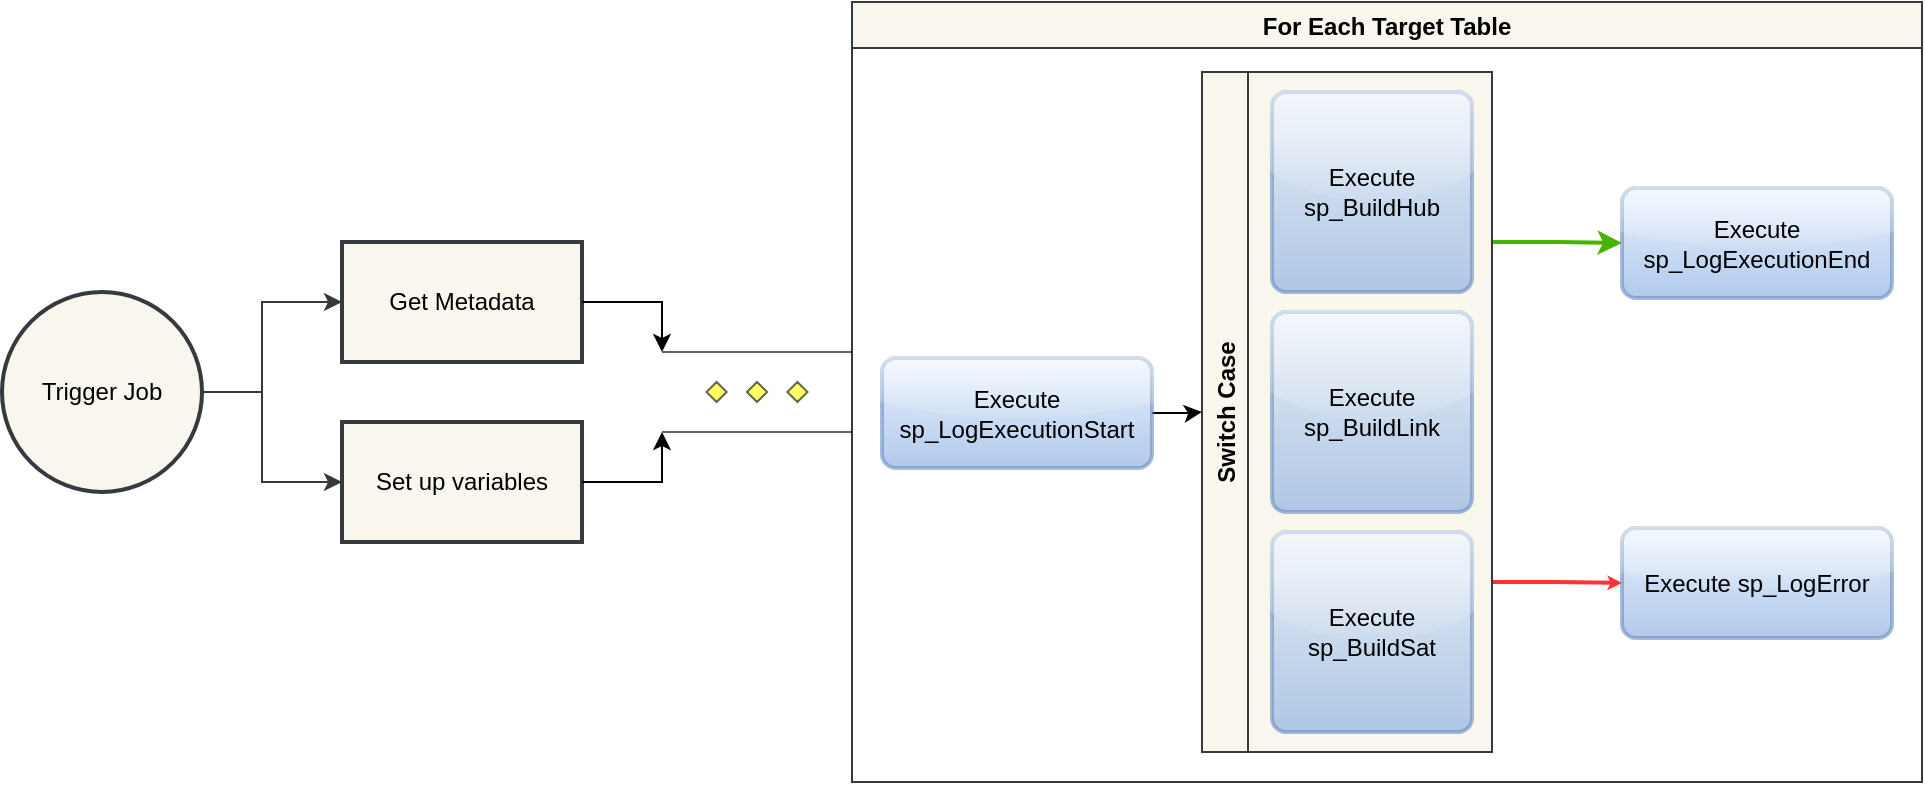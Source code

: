 <mxfile version="18.0.3" type="onedrive"><diagram id="vT8lZdG2kbAYZik-GC2-" name="Page-1"><mxGraphModel dx="1527" dy="849" grid="1" gridSize="10" guides="1" tooltips="1" connect="1" arrows="1" fold="1" page="1" pageScale="1" pageWidth="1100" pageHeight="850" math="0" shadow="0"><root><mxCell id="0"/><mxCell id="1" parent="0"/><mxCell id="axupk2b8K8btwdo6IKiO-41" value="" style="group" vertex="1" connectable="0" parent="1"><mxGeometry x="30" y="220" width="960" height="390" as="geometry"/></mxCell><mxCell id="axupk2b8K8btwdo6IKiO-1" value="Trigger Job" style="strokeWidth=2;html=1;shape=mxgraph.flowchart.start_2;whiteSpace=wrap;sketch=0;fillColor=#f9f7ed;strokeColor=#36393d;" vertex="1" parent="axupk2b8K8btwdo6IKiO-41"><mxGeometry y="145" width="100" height="100" as="geometry"/></mxCell><mxCell id="axupk2b8K8btwdo6IKiO-2" value="Get Metadata" style="whiteSpace=wrap;html=1;strokeWidth=2;sketch=0;fillColor=#f9f7ed;strokeColor=#36393d;" vertex="1" parent="axupk2b8K8btwdo6IKiO-41"><mxGeometry x="170" y="120" width="120" height="60" as="geometry"/></mxCell><mxCell id="axupk2b8K8btwdo6IKiO-3" value="" style="edgeStyle=orthogonalEdgeStyle;rounded=0;orthogonalLoop=1;jettySize=auto;html=1;sketch=0;fillColor=#f9f7ed;strokeColor=#36393d;" edge="1" parent="axupk2b8K8btwdo6IKiO-41" source="axupk2b8K8btwdo6IKiO-1" target="axupk2b8K8btwdo6IKiO-2"><mxGeometry relative="1" as="geometry"><Array as="points"><mxPoint x="130" y="195"/><mxPoint x="130" y="150"/></Array></mxGeometry></mxCell><mxCell id="axupk2b8K8btwdo6IKiO-4" value="Set up variables" style="whiteSpace=wrap;html=1;strokeWidth=2;sketch=0;fillColor=#f9f7ed;strokeColor=#36393d;" vertex="1" parent="axupk2b8K8btwdo6IKiO-41"><mxGeometry x="170" y="210" width="120" height="60" as="geometry"/></mxCell><mxCell id="axupk2b8K8btwdo6IKiO-5" value="" style="edgeStyle=orthogonalEdgeStyle;rounded=0;orthogonalLoop=1;jettySize=auto;html=1;exitX=1;exitY=0.5;exitDx=0;exitDy=0;exitPerimeter=0;sketch=0;fillColor=#f9f7ed;strokeColor=#36393d;" edge="1" parent="axupk2b8K8btwdo6IKiO-41" source="axupk2b8K8btwdo6IKiO-1" target="axupk2b8K8btwdo6IKiO-4"><mxGeometry relative="1" as="geometry"><Array as="points"><mxPoint x="130" y="195"/><mxPoint x="130" y="240"/></Array></mxGeometry></mxCell><mxCell id="axupk2b8K8btwdo6IKiO-7" value="For Each Target Table" style="swimlane;sketch=0;fillColor=#f9f7ed;strokeColor=#36393d;" vertex="1" parent="axupk2b8K8btwdo6IKiO-41"><mxGeometry x="425" width="535" height="390" as="geometry"/></mxCell><mxCell id="axupk2b8K8btwdo6IKiO-13" value="" style="group;sketch=0;fillColor=#f9f7ed;strokeColor=#36393d;fontStyle=4;container=0;" vertex="1" connectable="0" parent="axupk2b8K8btwdo6IKiO-7"><mxGeometry x="175" y="35" width="145" height="340" as="geometry"/></mxCell><mxCell id="axupk2b8K8btwdo6IKiO-8" value="Execute sp_BuildHub" style="rounded=1;whiteSpace=wrap;html=1;absoluteArcSize=1;arcSize=14;strokeWidth=2;sketch=0;fillColor=#dae8fc;strokeColor=#6c8ebf;gradientColor=#7ea6e0;glass=1;opacity=60;" vertex="1" parent="axupk2b8K8btwdo6IKiO-7"><mxGeometry x="210" y="45" width="100" height="100" as="geometry"/></mxCell><mxCell id="axupk2b8K8btwdo6IKiO-9" value="Execute sp_BuildLink" style="rounded=1;whiteSpace=wrap;html=1;absoluteArcSize=1;arcSize=14;strokeWidth=2;sketch=0;fillColor=#dae8fc;strokeColor=#6c8ebf;gradientColor=#7ea6e0;glass=1;opacity=60;" vertex="1" parent="axupk2b8K8btwdo6IKiO-7"><mxGeometry x="210" y="155" width="100" height="100" as="geometry"/></mxCell><mxCell id="axupk2b8K8btwdo6IKiO-10" value="Execute sp_BuildSat" style="rounded=1;whiteSpace=wrap;html=1;absoluteArcSize=1;arcSize=14;strokeWidth=2;sketch=0;fillColor=#dae8fc;strokeColor=#6c8ebf;gradientColor=#7ea6e0;glass=1;opacity=60;" vertex="1" parent="axupk2b8K8btwdo6IKiO-7"><mxGeometry x="210" y="265" width="100" height="100" as="geometry"/></mxCell><mxCell id="axupk2b8K8btwdo6IKiO-39" style="edgeStyle=orthogonalEdgeStyle;rounded=0;sketch=0;orthogonalLoop=1;jettySize=auto;html=1;entryX=0;entryY=0.5;entryDx=0;entryDy=0;fillColor=#60a917;strokeColor=#45B500;strokeWidth=2;exitX=1;exitY=0.25;exitDx=0;exitDy=0;" edge="1" parent="axupk2b8K8btwdo6IKiO-7" source="axupk2b8K8btwdo6IKiO-12" target="axupk2b8K8btwdo6IKiO-36"><mxGeometry relative="1" as="geometry"/></mxCell><mxCell id="axupk2b8K8btwdo6IKiO-40" style="edgeStyle=orthogonalEdgeStyle;rounded=0;sketch=0;orthogonalLoop=1;jettySize=auto;html=1;entryX=0;entryY=0.5;entryDx=0;entryDy=0;fillColor=#fa6800;strokeColor=#FF3333;strokeWidth=2;endSize=1;exitX=1;exitY=0.75;exitDx=0;exitDy=0;" edge="1" parent="axupk2b8K8btwdo6IKiO-7" source="axupk2b8K8btwdo6IKiO-12" target="axupk2b8K8btwdo6IKiO-37"><mxGeometry relative="1" as="geometry"/></mxCell><mxCell id="axupk2b8K8btwdo6IKiO-12" value="Switch Case" style="swimlane;horizontal=0;sketch=0;fillColor=#f9f7ed;strokeColor=#36393d;" vertex="1" parent="axupk2b8K8btwdo6IKiO-7"><mxGeometry x="175" y="35" width="145" height="340" as="geometry"/></mxCell><mxCell id="axupk2b8K8btwdo6IKiO-26" style="edgeStyle=orthogonalEdgeStyle;rounded=0;sketch=0;orthogonalLoop=1;jettySize=auto;html=1;entryX=0;entryY=0.5;entryDx=0;entryDy=0;" edge="1" parent="axupk2b8K8btwdo6IKiO-7" source="axupk2b8K8btwdo6IKiO-23" target="axupk2b8K8btwdo6IKiO-12"><mxGeometry relative="1" as="geometry"/></mxCell><mxCell id="axupk2b8K8btwdo6IKiO-23" value="Execute sp_LogExecutionStart" style="rounded=1;whiteSpace=wrap;html=1;absoluteArcSize=1;arcSize=14;strokeWidth=2;sketch=0;fillColor=#dae8fc;strokeColor=#6c8ebf;gradientColor=#7ea6e0;glass=1;opacity=60;" vertex="1" parent="axupk2b8K8btwdo6IKiO-7"><mxGeometry x="15" y="178" width="135" height="55" as="geometry"/></mxCell><mxCell id="axupk2b8K8btwdo6IKiO-36" value="Execute sp_LogExecutionEnd" style="rounded=1;whiteSpace=wrap;html=1;absoluteArcSize=1;arcSize=14;strokeWidth=2;sketch=0;fillColor=#dae8fc;strokeColor=#6c8ebf;gradientColor=#7ea6e0;glass=1;opacity=60;" vertex="1" parent="axupk2b8K8btwdo6IKiO-7"><mxGeometry x="385" y="93" width="135" height="55" as="geometry"/></mxCell><mxCell id="axupk2b8K8btwdo6IKiO-37" value="Execute sp_LogError" style="rounded=1;whiteSpace=wrap;html=1;absoluteArcSize=1;arcSize=14;strokeWidth=2;sketch=0;fillColor=#dae8fc;strokeColor=#6c8ebf;gradientColor=#7ea6e0;glass=1;opacity=60;" vertex="1" parent="axupk2b8K8btwdo6IKiO-7"><mxGeometry x="385" y="263" width="135" height="55" as="geometry"/></mxCell><mxCell id="axupk2b8K8btwdo6IKiO-19" value="" style="verticalLabelPosition=bottom;verticalAlign=top;html=1;shape=mxgraph.flowchart.parallel_mode;pointerEvents=1;glass=1;sketch=0;opacity=60;" vertex="1" parent="axupk2b8K8btwdo6IKiO-41"><mxGeometry x="330" y="175" width="95" height="40" as="geometry"/></mxCell><mxCell id="axupk2b8K8btwdo6IKiO-20" style="edgeStyle=orthogonalEdgeStyle;rounded=0;sketch=0;orthogonalLoop=1;jettySize=auto;html=1;entryX=0;entryY=0;entryDx=0;entryDy=0;entryPerimeter=0;" edge="1" parent="axupk2b8K8btwdo6IKiO-41" source="axupk2b8K8btwdo6IKiO-2" target="axupk2b8K8btwdo6IKiO-19"><mxGeometry relative="1" as="geometry"/></mxCell><mxCell id="axupk2b8K8btwdo6IKiO-22" style="edgeStyle=orthogonalEdgeStyle;rounded=0;sketch=0;orthogonalLoop=1;jettySize=auto;html=1;entryX=0;entryY=1;entryDx=0;entryDy=0;entryPerimeter=0;" edge="1" parent="axupk2b8K8btwdo6IKiO-41" source="axupk2b8K8btwdo6IKiO-4" target="axupk2b8K8btwdo6IKiO-19"><mxGeometry relative="1" as="geometry"/></mxCell></root></mxGraphModel></diagram></mxfile>